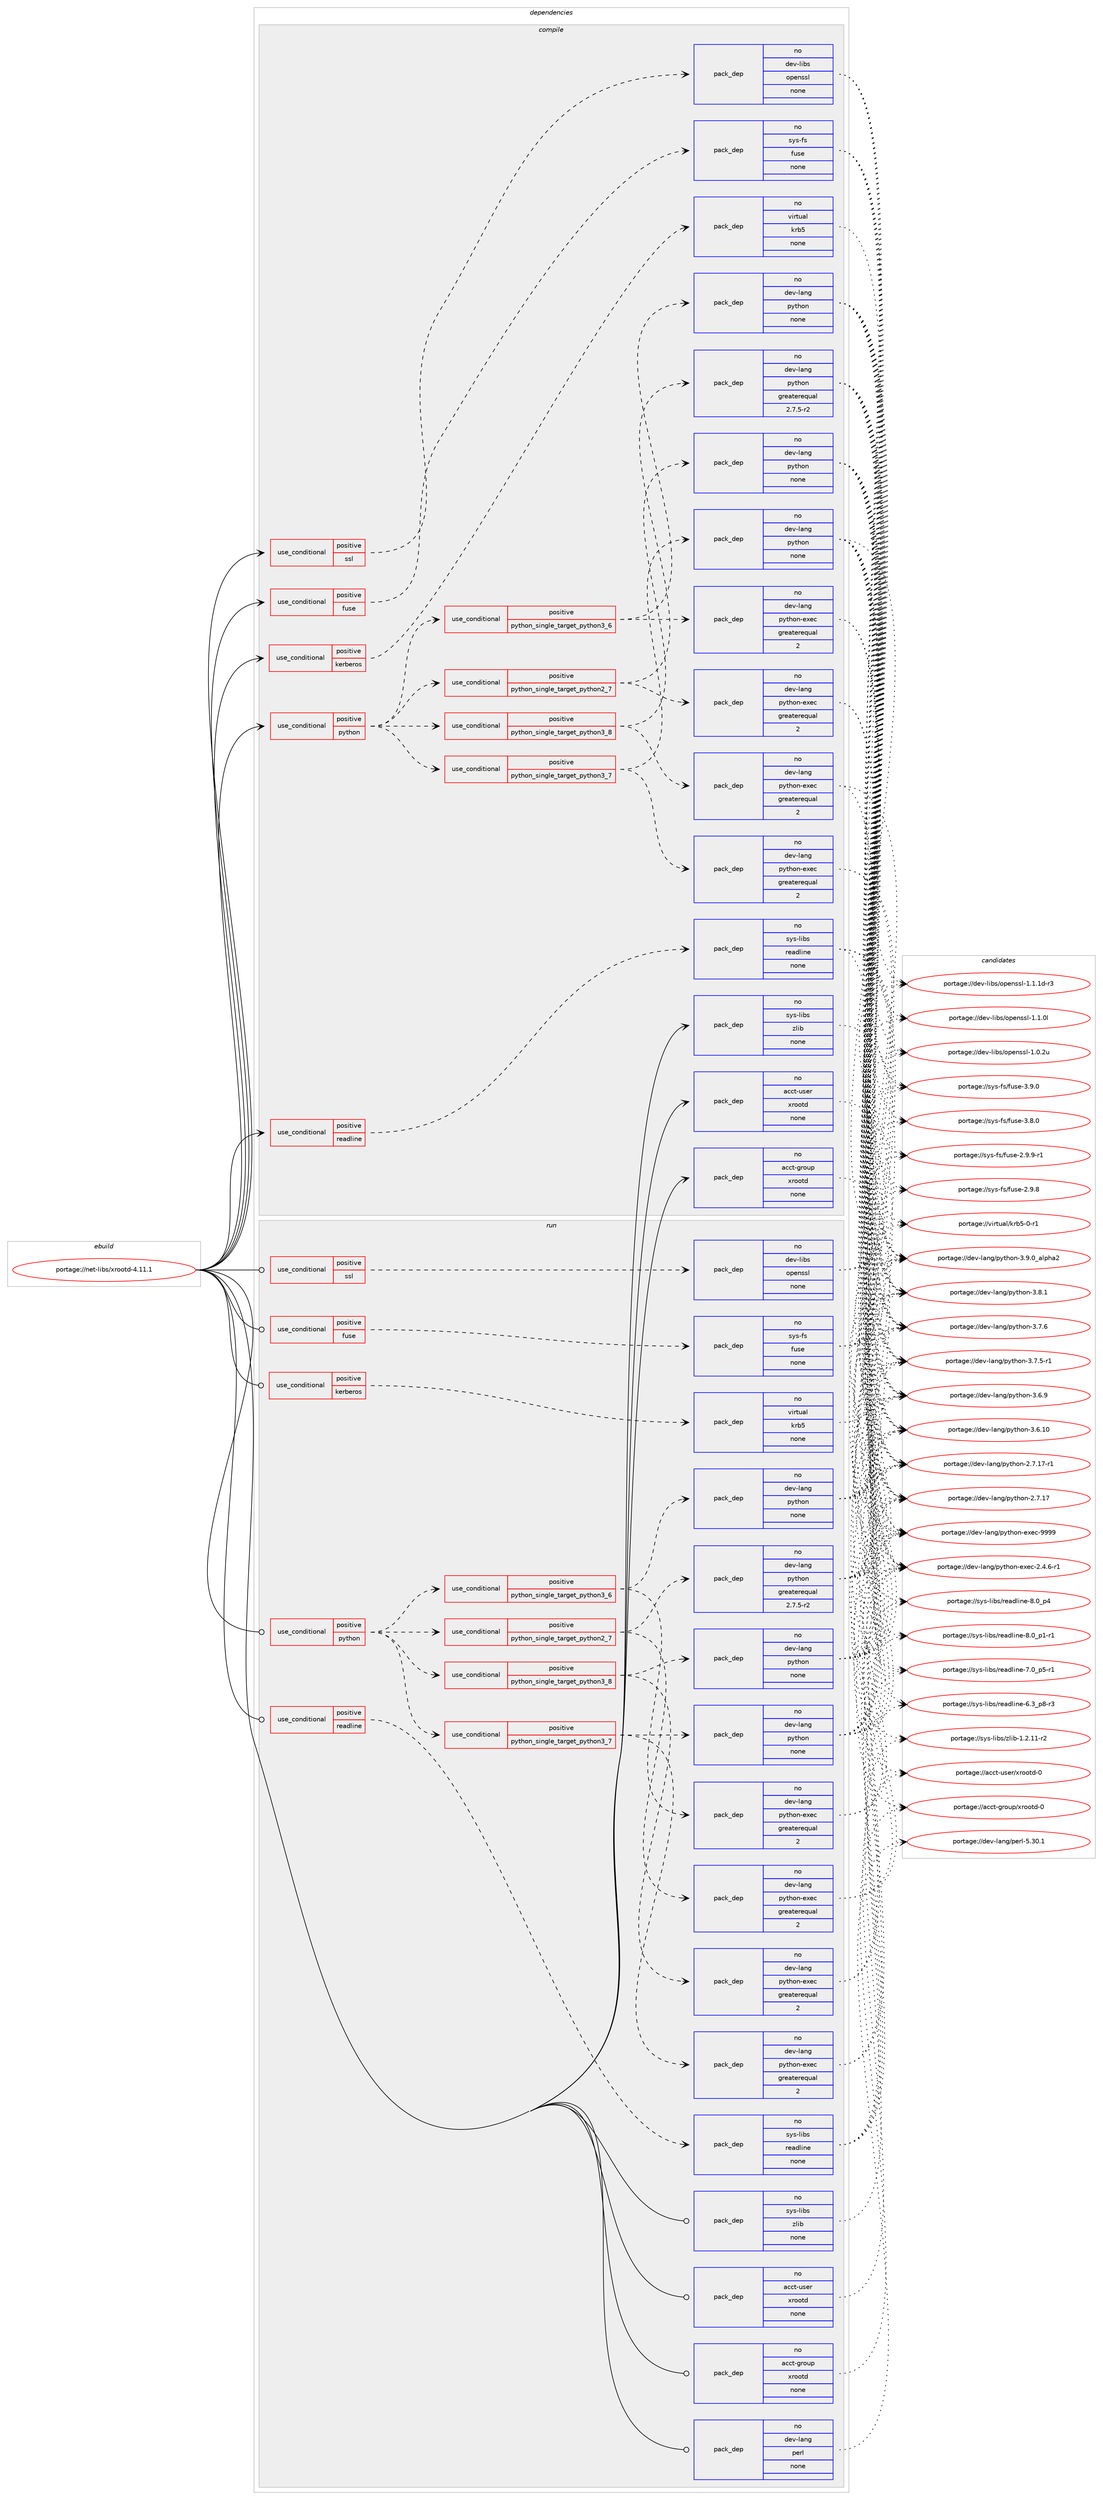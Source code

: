 digraph prolog {

# *************
# Graph options
# *************

newrank=true;
concentrate=true;
compound=true;
graph [rankdir=LR,fontname=Helvetica,fontsize=10,ranksep=1.5];#, ranksep=2.5, nodesep=0.2];
edge  [arrowhead=vee];
node  [fontname=Helvetica,fontsize=10];

# **********
# The ebuild
# **********

subgraph cluster_leftcol {
color=gray;
rank=same;
label=<<i>ebuild</i>>;
id [label="portage://net-libs/xrootd-4.11.1", color=red, width=4, href="../net-libs/xrootd-4.11.1.svg"];
}

# ****************
# The dependencies
# ****************

subgraph cluster_midcol {
color=gray;
label=<<i>dependencies</i>>;
subgraph cluster_compile {
fillcolor="#eeeeee";
style=filled;
label=<<i>compile</i>>;
subgraph cond27683 {
dependency130654 [label=<<TABLE BORDER="0" CELLBORDER="1" CELLSPACING="0" CELLPADDING="4"><TR><TD ROWSPAN="3" CELLPADDING="10">use_conditional</TD></TR><TR><TD>positive</TD></TR><TR><TD>fuse</TD></TR></TABLE>>, shape=none, color=red];
subgraph pack100782 {
dependency130655 [label=<<TABLE BORDER="0" CELLBORDER="1" CELLSPACING="0" CELLPADDING="4" WIDTH="220"><TR><TD ROWSPAN="6" CELLPADDING="30">pack_dep</TD></TR><TR><TD WIDTH="110">no</TD></TR><TR><TD>sys-fs</TD></TR><TR><TD>fuse</TD></TR><TR><TD>none</TD></TR><TR><TD></TD></TR></TABLE>>, shape=none, color=blue];
}
dependency130654:e -> dependency130655:w [weight=20,style="dashed",arrowhead="vee"];
}
id:e -> dependency130654:w [weight=20,style="solid",arrowhead="vee"];
subgraph cond27684 {
dependency130656 [label=<<TABLE BORDER="0" CELLBORDER="1" CELLSPACING="0" CELLPADDING="4"><TR><TD ROWSPAN="3" CELLPADDING="10">use_conditional</TD></TR><TR><TD>positive</TD></TR><TR><TD>kerberos</TD></TR></TABLE>>, shape=none, color=red];
subgraph pack100783 {
dependency130657 [label=<<TABLE BORDER="0" CELLBORDER="1" CELLSPACING="0" CELLPADDING="4" WIDTH="220"><TR><TD ROWSPAN="6" CELLPADDING="30">pack_dep</TD></TR><TR><TD WIDTH="110">no</TD></TR><TR><TD>virtual</TD></TR><TR><TD>krb5</TD></TR><TR><TD>none</TD></TR><TR><TD></TD></TR></TABLE>>, shape=none, color=blue];
}
dependency130656:e -> dependency130657:w [weight=20,style="dashed",arrowhead="vee"];
}
id:e -> dependency130656:w [weight=20,style="solid",arrowhead="vee"];
subgraph cond27685 {
dependency130658 [label=<<TABLE BORDER="0" CELLBORDER="1" CELLSPACING="0" CELLPADDING="4"><TR><TD ROWSPAN="3" CELLPADDING="10">use_conditional</TD></TR><TR><TD>positive</TD></TR><TR><TD>python</TD></TR></TABLE>>, shape=none, color=red];
subgraph cond27686 {
dependency130659 [label=<<TABLE BORDER="0" CELLBORDER="1" CELLSPACING="0" CELLPADDING="4"><TR><TD ROWSPAN="3" CELLPADDING="10">use_conditional</TD></TR><TR><TD>positive</TD></TR><TR><TD>python_single_target_python2_7</TD></TR></TABLE>>, shape=none, color=red];
subgraph pack100784 {
dependency130660 [label=<<TABLE BORDER="0" CELLBORDER="1" CELLSPACING="0" CELLPADDING="4" WIDTH="220"><TR><TD ROWSPAN="6" CELLPADDING="30">pack_dep</TD></TR><TR><TD WIDTH="110">no</TD></TR><TR><TD>dev-lang</TD></TR><TR><TD>python</TD></TR><TR><TD>greaterequal</TD></TR><TR><TD>2.7.5-r2</TD></TR></TABLE>>, shape=none, color=blue];
}
dependency130659:e -> dependency130660:w [weight=20,style="dashed",arrowhead="vee"];
subgraph pack100785 {
dependency130661 [label=<<TABLE BORDER="0" CELLBORDER="1" CELLSPACING="0" CELLPADDING="4" WIDTH="220"><TR><TD ROWSPAN="6" CELLPADDING="30">pack_dep</TD></TR><TR><TD WIDTH="110">no</TD></TR><TR><TD>dev-lang</TD></TR><TR><TD>python-exec</TD></TR><TR><TD>greaterequal</TD></TR><TR><TD>2</TD></TR></TABLE>>, shape=none, color=blue];
}
dependency130659:e -> dependency130661:w [weight=20,style="dashed",arrowhead="vee"];
}
dependency130658:e -> dependency130659:w [weight=20,style="dashed",arrowhead="vee"];
subgraph cond27687 {
dependency130662 [label=<<TABLE BORDER="0" CELLBORDER="1" CELLSPACING="0" CELLPADDING="4"><TR><TD ROWSPAN="3" CELLPADDING="10">use_conditional</TD></TR><TR><TD>positive</TD></TR><TR><TD>python_single_target_python3_6</TD></TR></TABLE>>, shape=none, color=red];
subgraph pack100786 {
dependency130663 [label=<<TABLE BORDER="0" CELLBORDER="1" CELLSPACING="0" CELLPADDING="4" WIDTH="220"><TR><TD ROWSPAN="6" CELLPADDING="30">pack_dep</TD></TR><TR><TD WIDTH="110">no</TD></TR><TR><TD>dev-lang</TD></TR><TR><TD>python</TD></TR><TR><TD>none</TD></TR><TR><TD></TD></TR></TABLE>>, shape=none, color=blue];
}
dependency130662:e -> dependency130663:w [weight=20,style="dashed",arrowhead="vee"];
subgraph pack100787 {
dependency130664 [label=<<TABLE BORDER="0" CELLBORDER="1" CELLSPACING="0" CELLPADDING="4" WIDTH="220"><TR><TD ROWSPAN="6" CELLPADDING="30">pack_dep</TD></TR><TR><TD WIDTH="110">no</TD></TR><TR><TD>dev-lang</TD></TR><TR><TD>python-exec</TD></TR><TR><TD>greaterequal</TD></TR><TR><TD>2</TD></TR></TABLE>>, shape=none, color=blue];
}
dependency130662:e -> dependency130664:w [weight=20,style="dashed",arrowhead="vee"];
}
dependency130658:e -> dependency130662:w [weight=20,style="dashed",arrowhead="vee"];
subgraph cond27688 {
dependency130665 [label=<<TABLE BORDER="0" CELLBORDER="1" CELLSPACING="0" CELLPADDING="4"><TR><TD ROWSPAN="3" CELLPADDING="10">use_conditional</TD></TR><TR><TD>positive</TD></TR><TR><TD>python_single_target_python3_7</TD></TR></TABLE>>, shape=none, color=red];
subgraph pack100788 {
dependency130666 [label=<<TABLE BORDER="0" CELLBORDER="1" CELLSPACING="0" CELLPADDING="4" WIDTH="220"><TR><TD ROWSPAN="6" CELLPADDING="30">pack_dep</TD></TR><TR><TD WIDTH="110">no</TD></TR><TR><TD>dev-lang</TD></TR><TR><TD>python</TD></TR><TR><TD>none</TD></TR><TR><TD></TD></TR></TABLE>>, shape=none, color=blue];
}
dependency130665:e -> dependency130666:w [weight=20,style="dashed",arrowhead="vee"];
subgraph pack100789 {
dependency130667 [label=<<TABLE BORDER="0" CELLBORDER="1" CELLSPACING="0" CELLPADDING="4" WIDTH="220"><TR><TD ROWSPAN="6" CELLPADDING="30">pack_dep</TD></TR><TR><TD WIDTH="110">no</TD></TR><TR><TD>dev-lang</TD></TR><TR><TD>python-exec</TD></TR><TR><TD>greaterequal</TD></TR><TR><TD>2</TD></TR></TABLE>>, shape=none, color=blue];
}
dependency130665:e -> dependency130667:w [weight=20,style="dashed",arrowhead="vee"];
}
dependency130658:e -> dependency130665:w [weight=20,style="dashed",arrowhead="vee"];
subgraph cond27689 {
dependency130668 [label=<<TABLE BORDER="0" CELLBORDER="1" CELLSPACING="0" CELLPADDING="4"><TR><TD ROWSPAN="3" CELLPADDING="10">use_conditional</TD></TR><TR><TD>positive</TD></TR><TR><TD>python_single_target_python3_8</TD></TR></TABLE>>, shape=none, color=red];
subgraph pack100790 {
dependency130669 [label=<<TABLE BORDER="0" CELLBORDER="1" CELLSPACING="0" CELLPADDING="4" WIDTH="220"><TR><TD ROWSPAN="6" CELLPADDING="30">pack_dep</TD></TR><TR><TD WIDTH="110">no</TD></TR><TR><TD>dev-lang</TD></TR><TR><TD>python</TD></TR><TR><TD>none</TD></TR><TR><TD></TD></TR></TABLE>>, shape=none, color=blue];
}
dependency130668:e -> dependency130669:w [weight=20,style="dashed",arrowhead="vee"];
subgraph pack100791 {
dependency130670 [label=<<TABLE BORDER="0" CELLBORDER="1" CELLSPACING="0" CELLPADDING="4" WIDTH="220"><TR><TD ROWSPAN="6" CELLPADDING="30">pack_dep</TD></TR><TR><TD WIDTH="110">no</TD></TR><TR><TD>dev-lang</TD></TR><TR><TD>python-exec</TD></TR><TR><TD>greaterequal</TD></TR><TR><TD>2</TD></TR></TABLE>>, shape=none, color=blue];
}
dependency130668:e -> dependency130670:w [weight=20,style="dashed",arrowhead="vee"];
}
dependency130658:e -> dependency130668:w [weight=20,style="dashed",arrowhead="vee"];
}
id:e -> dependency130658:w [weight=20,style="solid",arrowhead="vee"];
subgraph cond27690 {
dependency130671 [label=<<TABLE BORDER="0" CELLBORDER="1" CELLSPACING="0" CELLPADDING="4"><TR><TD ROWSPAN="3" CELLPADDING="10">use_conditional</TD></TR><TR><TD>positive</TD></TR><TR><TD>readline</TD></TR></TABLE>>, shape=none, color=red];
subgraph pack100792 {
dependency130672 [label=<<TABLE BORDER="0" CELLBORDER="1" CELLSPACING="0" CELLPADDING="4" WIDTH="220"><TR><TD ROWSPAN="6" CELLPADDING="30">pack_dep</TD></TR><TR><TD WIDTH="110">no</TD></TR><TR><TD>sys-libs</TD></TR><TR><TD>readline</TD></TR><TR><TD>none</TD></TR><TR><TD></TD></TR></TABLE>>, shape=none, color=blue];
}
dependency130671:e -> dependency130672:w [weight=20,style="dashed",arrowhead="vee"];
}
id:e -> dependency130671:w [weight=20,style="solid",arrowhead="vee"];
subgraph cond27691 {
dependency130673 [label=<<TABLE BORDER="0" CELLBORDER="1" CELLSPACING="0" CELLPADDING="4"><TR><TD ROWSPAN="3" CELLPADDING="10">use_conditional</TD></TR><TR><TD>positive</TD></TR><TR><TD>ssl</TD></TR></TABLE>>, shape=none, color=red];
subgraph pack100793 {
dependency130674 [label=<<TABLE BORDER="0" CELLBORDER="1" CELLSPACING="0" CELLPADDING="4" WIDTH="220"><TR><TD ROWSPAN="6" CELLPADDING="30">pack_dep</TD></TR><TR><TD WIDTH="110">no</TD></TR><TR><TD>dev-libs</TD></TR><TR><TD>openssl</TD></TR><TR><TD>none</TD></TR><TR><TD></TD></TR></TABLE>>, shape=none, color=blue];
}
dependency130673:e -> dependency130674:w [weight=20,style="dashed",arrowhead="vee"];
}
id:e -> dependency130673:w [weight=20,style="solid",arrowhead="vee"];
subgraph pack100794 {
dependency130675 [label=<<TABLE BORDER="0" CELLBORDER="1" CELLSPACING="0" CELLPADDING="4" WIDTH="220"><TR><TD ROWSPAN="6" CELLPADDING="30">pack_dep</TD></TR><TR><TD WIDTH="110">no</TD></TR><TR><TD>acct-group</TD></TR><TR><TD>xrootd</TD></TR><TR><TD>none</TD></TR><TR><TD></TD></TR></TABLE>>, shape=none, color=blue];
}
id:e -> dependency130675:w [weight=20,style="solid",arrowhead="vee"];
subgraph pack100795 {
dependency130676 [label=<<TABLE BORDER="0" CELLBORDER="1" CELLSPACING="0" CELLPADDING="4" WIDTH="220"><TR><TD ROWSPAN="6" CELLPADDING="30">pack_dep</TD></TR><TR><TD WIDTH="110">no</TD></TR><TR><TD>acct-user</TD></TR><TR><TD>xrootd</TD></TR><TR><TD>none</TD></TR><TR><TD></TD></TR></TABLE>>, shape=none, color=blue];
}
id:e -> dependency130676:w [weight=20,style="solid",arrowhead="vee"];
subgraph pack100796 {
dependency130677 [label=<<TABLE BORDER="0" CELLBORDER="1" CELLSPACING="0" CELLPADDING="4" WIDTH="220"><TR><TD ROWSPAN="6" CELLPADDING="30">pack_dep</TD></TR><TR><TD WIDTH="110">no</TD></TR><TR><TD>sys-libs</TD></TR><TR><TD>zlib</TD></TR><TR><TD>none</TD></TR><TR><TD></TD></TR></TABLE>>, shape=none, color=blue];
}
id:e -> dependency130677:w [weight=20,style="solid",arrowhead="vee"];
}
subgraph cluster_compileandrun {
fillcolor="#eeeeee";
style=filled;
label=<<i>compile and run</i>>;
}
subgraph cluster_run {
fillcolor="#eeeeee";
style=filled;
label=<<i>run</i>>;
subgraph cond27692 {
dependency130678 [label=<<TABLE BORDER="0" CELLBORDER="1" CELLSPACING="0" CELLPADDING="4"><TR><TD ROWSPAN="3" CELLPADDING="10">use_conditional</TD></TR><TR><TD>positive</TD></TR><TR><TD>fuse</TD></TR></TABLE>>, shape=none, color=red];
subgraph pack100797 {
dependency130679 [label=<<TABLE BORDER="0" CELLBORDER="1" CELLSPACING="0" CELLPADDING="4" WIDTH="220"><TR><TD ROWSPAN="6" CELLPADDING="30">pack_dep</TD></TR><TR><TD WIDTH="110">no</TD></TR><TR><TD>sys-fs</TD></TR><TR><TD>fuse</TD></TR><TR><TD>none</TD></TR><TR><TD></TD></TR></TABLE>>, shape=none, color=blue];
}
dependency130678:e -> dependency130679:w [weight=20,style="dashed",arrowhead="vee"];
}
id:e -> dependency130678:w [weight=20,style="solid",arrowhead="odot"];
subgraph cond27693 {
dependency130680 [label=<<TABLE BORDER="0" CELLBORDER="1" CELLSPACING="0" CELLPADDING="4"><TR><TD ROWSPAN="3" CELLPADDING="10">use_conditional</TD></TR><TR><TD>positive</TD></TR><TR><TD>kerberos</TD></TR></TABLE>>, shape=none, color=red];
subgraph pack100798 {
dependency130681 [label=<<TABLE BORDER="0" CELLBORDER="1" CELLSPACING="0" CELLPADDING="4" WIDTH="220"><TR><TD ROWSPAN="6" CELLPADDING="30">pack_dep</TD></TR><TR><TD WIDTH="110">no</TD></TR><TR><TD>virtual</TD></TR><TR><TD>krb5</TD></TR><TR><TD>none</TD></TR><TR><TD></TD></TR></TABLE>>, shape=none, color=blue];
}
dependency130680:e -> dependency130681:w [weight=20,style="dashed",arrowhead="vee"];
}
id:e -> dependency130680:w [weight=20,style="solid",arrowhead="odot"];
subgraph cond27694 {
dependency130682 [label=<<TABLE BORDER="0" CELLBORDER="1" CELLSPACING="0" CELLPADDING="4"><TR><TD ROWSPAN="3" CELLPADDING="10">use_conditional</TD></TR><TR><TD>positive</TD></TR><TR><TD>python</TD></TR></TABLE>>, shape=none, color=red];
subgraph cond27695 {
dependency130683 [label=<<TABLE BORDER="0" CELLBORDER="1" CELLSPACING="0" CELLPADDING="4"><TR><TD ROWSPAN="3" CELLPADDING="10">use_conditional</TD></TR><TR><TD>positive</TD></TR><TR><TD>python_single_target_python2_7</TD></TR></TABLE>>, shape=none, color=red];
subgraph pack100799 {
dependency130684 [label=<<TABLE BORDER="0" CELLBORDER="1" CELLSPACING="0" CELLPADDING="4" WIDTH="220"><TR><TD ROWSPAN="6" CELLPADDING="30">pack_dep</TD></TR><TR><TD WIDTH="110">no</TD></TR><TR><TD>dev-lang</TD></TR><TR><TD>python</TD></TR><TR><TD>greaterequal</TD></TR><TR><TD>2.7.5-r2</TD></TR></TABLE>>, shape=none, color=blue];
}
dependency130683:e -> dependency130684:w [weight=20,style="dashed",arrowhead="vee"];
subgraph pack100800 {
dependency130685 [label=<<TABLE BORDER="0" CELLBORDER="1" CELLSPACING="0" CELLPADDING="4" WIDTH="220"><TR><TD ROWSPAN="6" CELLPADDING="30">pack_dep</TD></TR><TR><TD WIDTH="110">no</TD></TR><TR><TD>dev-lang</TD></TR><TR><TD>python-exec</TD></TR><TR><TD>greaterequal</TD></TR><TR><TD>2</TD></TR></TABLE>>, shape=none, color=blue];
}
dependency130683:e -> dependency130685:w [weight=20,style="dashed",arrowhead="vee"];
}
dependency130682:e -> dependency130683:w [weight=20,style="dashed",arrowhead="vee"];
subgraph cond27696 {
dependency130686 [label=<<TABLE BORDER="0" CELLBORDER="1" CELLSPACING="0" CELLPADDING="4"><TR><TD ROWSPAN="3" CELLPADDING="10">use_conditional</TD></TR><TR><TD>positive</TD></TR><TR><TD>python_single_target_python3_6</TD></TR></TABLE>>, shape=none, color=red];
subgraph pack100801 {
dependency130687 [label=<<TABLE BORDER="0" CELLBORDER="1" CELLSPACING="0" CELLPADDING="4" WIDTH="220"><TR><TD ROWSPAN="6" CELLPADDING="30">pack_dep</TD></TR><TR><TD WIDTH="110">no</TD></TR><TR><TD>dev-lang</TD></TR><TR><TD>python</TD></TR><TR><TD>none</TD></TR><TR><TD></TD></TR></TABLE>>, shape=none, color=blue];
}
dependency130686:e -> dependency130687:w [weight=20,style="dashed",arrowhead="vee"];
subgraph pack100802 {
dependency130688 [label=<<TABLE BORDER="0" CELLBORDER="1" CELLSPACING="0" CELLPADDING="4" WIDTH="220"><TR><TD ROWSPAN="6" CELLPADDING="30">pack_dep</TD></TR><TR><TD WIDTH="110">no</TD></TR><TR><TD>dev-lang</TD></TR><TR><TD>python-exec</TD></TR><TR><TD>greaterequal</TD></TR><TR><TD>2</TD></TR></TABLE>>, shape=none, color=blue];
}
dependency130686:e -> dependency130688:w [weight=20,style="dashed",arrowhead="vee"];
}
dependency130682:e -> dependency130686:w [weight=20,style="dashed",arrowhead="vee"];
subgraph cond27697 {
dependency130689 [label=<<TABLE BORDER="0" CELLBORDER="1" CELLSPACING="0" CELLPADDING="4"><TR><TD ROWSPAN="3" CELLPADDING="10">use_conditional</TD></TR><TR><TD>positive</TD></TR><TR><TD>python_single_target_python3_7</TD></TR></TABLE>>, shape=none, color=red];
subgraph pack100803 {
dependency130690 [label=<<TABLE BORDER="0" CELLBORDER="1" CELLSPACING="0" CELLPADDING="4" WIDTH="220"><TR><TD ROWSPAN="6" CELLPADDING="30">pack_dep</TD></TR><TR><TD WIDTH="110">no</TD></TR><TR><TD>dev-lang</TD></TR><TR><TD>python</TD></TR><TR><TD>none</TD></TR><TR><TD></TD></TR></TABLE>>, shape=none, color=blue];
}
dependency130689:e -> dependency130690:w [weight=20,style="dashed",arrowhead="vee"];
subgraph pack100804 {
dependency130691 [label=<<TABLE BORDER="0" CELLBORDER="1" CELLSPACING="0" CELLPADDING="4" WIDTH="220"><TR><TD ROWSPAN="6" CELLPADDING="30">pack_dep</TD></TR><TR><TD WIDTH="110">no</TD></TR><TR><TD>dev-lang</TD></TR><TR><TD>python-exec</TD></TR><TR><TD>greaterequal</TD></TR><TR><TD>2</TD></TR></TABLE>>, shape=none, color=blue];
}
dependency130689:e -> dependency130691:w [weight=20,style="dashed",arrowhead="vee"];
}
dependency130682:e -> dependency130689:w [weight=20,style="dashed",arrowhead="vee"];
subgraph cond27698 {
dependency130692 [label=<<TABLE BORDER="0" CELLBORDER="1" CELLSPACING="0" CELLPADDING="4"><TR><TD ROWSPAN="3" CELLPADDING="10">use_conditional</TD></TR><TR><TD>positive</TD></TR><TR><TD>python_single_target_python3_8</TD></TR></TABLE>>, shape=none, color=red];
subgraph pack100805 {
dependency130693 [label=<<TABLE BORDER="0" CELLBORDER="1" CELLSPACING="0" CELLPADDING="4" WIDTH="220"><TR><TD ROWSPAN="6" CELLPADDING="30">pack_dep</TD></TR><TR><TD WIDTH="110">no</TD></TR><TR><TD>dev-lang</TD></TR><TR><TD>python</TD></TR><TR><TD>none</TD></TR><TR><TD></TD></TR></TABLE>>, shape=none, color=blue];
}
dependency130692:e -> dependency130693:w [weight=20,style="dashed",arrowhead="vee"];
subgraph pack100806 {
dependency130694 [label=<<TABLE BORDER="0" CELLBORDER="1" CELLSPACING="0" CELLPADDING="4" WIDTH="220"><TR><TD ROWSPAN="6" CELLPADDING="30">pack_dep</TD></TR><TR><TD WIDTH="110">no</TD></TR><TR><TD>dev-lang</TD></TR><TR><TD>python-exec</TD></TR><TR><TD>greaterequal</TD></TR><TR><TD>2</TD></TR></TABLE>>, shape=none, color=blue];
}
dependency130692:e -> dependency130694:w [weight=20,style="dashed",arrowhead="vee"];
}
dependency130682:e -> dependency130692:w [weight=20,style="dashed",arrowhead="vee"];
}
id:e -> dependency130682:w [weight=20,style="solid",arrowhead="odot"];
subgraph cond27699 {
dependency130695 [label=<<TABLE BORDER="0" CELLBORDER="1" CELLSPACING="0" CELLPADDING="4"><TR><TD ROWSPAN="3" CELLPADDING="10">use_conditional</TD></TR><TR><TD>positive</TD></TR><TR><TD>readline</TD></TR></TABLE>>, shape=none, color=red];
subgraph pack100807 {
dependency130696 [label=<<TABLE BORDER="0" CELLBORDER="1" CELLSPACING="0" CELLPADDING="4" WIDTH="220"><TR><TD ROWSPAN="6" CELLPADDING="30">pack_dep</TD></TR><TR><TD WIDTH="110">no</TD></TR><TR><TD>sys-libs</TD></TR><TR><TD>readline</TD></TR><TR><TD>none</TD></TR><TR><TD></TD></TR></TABLE>>, shape=none, color=blue];
}
dependency130695:e -> dependency130696:w [weight=20,style="dashed",arrowhead="vee"];
}
id:e -> dependency130695:w [weight=20,style="solid",arrowhead="odot"];
subgraph cond27700 {
dependency130697 [label=<<TABLE BORDER="0" CELLBORDER="1" CELLSPACING="0" CELLPADDING="4"><TR><TD ROWSPAN="3" CELLPADDING="10">use_conditional</TD></TR><TR><TD>positive</TD></TR><TR><TD>ssl</TD></TR></TABLE>>, shape=none, color=red];
subgraph pack100808 {
dependency130698 [label=<<TABLE BORDER="0" CELLBORDER="1" CELLSPACING="0" CELLPADDING="4" WIDTH="220"><TR><TD ROWSPAN="6" CELLPADDING="30">pack_dep</TD></TR><TR><TD WIDTH="110">no</TD></TR><TR><TD>dev-libs</TD></TR><TR><TD>openssl</TD></TR><TR><TD>none</TD></TR><TR><TD></TD></TR></TABLE>>, shape=none, color=blue];
}
dependency130697:e -> dependency130698:w [weight=20,style="dashed",arrowhead="vee"];
}
id:e -> dependency130697:w [weight=20,style="solid",arrowhead="odot"];
subgraph pack100809 {
dependency130699 [label=<<TABLE BORDER="0" CELLBORDER="1" CELLSPACING="0" CELLPADDING="4" WIDTH="220"><TR><TD ROWSPAN="6" CELLPADDING="30">pack_dep</TD></TR><TR><TD WIDTH="110">no</TD></TR><TR><TD>acct-group</TD></TR><TR><TD>xrootd</TD></TR><TR><TD>none</TD></TR><TR><TD></TD></TR></TABLE>>, shape=none, color=blue];
}
id:e -> dependency130699:w [weight=20,style="solid",arrowhead="odot"];
subgraph pack100810 {
dependency130700 [label=<<TABLE BORDER="0" CELLBORDER="1" CELLSPACING="0" CELLPADDING="4" WIDTH="220"><TR><TD ROWSPAN="6" CELLPADDING="30">pack_dep</TD></TR><TR><TD WIDTH="110">no</TD></TR><TR><TD>acct-user</TD></TR><TR><TD>xrootd</TD></TR><TR><TD>none</TD></TR><TR><TD></TD></TR></TABLE>>, shape=none, color=blue];
}
id:e -> dependency130700:w [weight=20,style="solid",arrowhead="odot"];
subgraph pack100811 {
dependency130701 [label=<<TABLE BORDER="0" CELLBORDER="1" CELLSPACING="0" CELLPADDING="4" WIDTH="220"><TR><TD ROWSPAN="6" CELLPADDING="30">pack_dep</TD></TR><TR><TD WIDTH="110">no</TD></TR><TR><TD>dev-lang</TD></TR><TR><TD>perl</TD></TR><TR><TD>none</TD></TR><TR><TD></TD></TR></TABLE>>, shape=none, color=blue];
}
id:e -> dependency130701:w [weight=20,style="solid",arrowhead="odot"];
subgraph pack100812 {
dependency130702 [label=<<TABLE BORDER="0" CELLBORDER="1" CELLSPACING="0" CELLPADDING="4" WIDTH="220"><TR><TD ROWSPAN="6" CELLPADDING="30">pack_dep</TD></TR><TR><TD WIDTH="110">no</TD></TR><TR><TD>sys-libs</TD></TR><TR><TD>zlib</TD></TR><TR><TD>none</TD></TR><TR><TD></TD></TR></TABLE>>, shape=none, color=blue];
}
id:e -> dependency130702:w [weight=20,style="solid",arrowhead="odot"];
}
}

# **************
# The candidates
# **************

subgraph cluster_choices {
rank=same;
color=gray;
label=<<i>candidates</i>>;

subgraph choice100782 {
color=black;
nodesep=1;
choice1151211154510211547102117115101455146574648 [label="portage://sys-fs/fuse-3.9.0", color=red, width=4,href="../sys-fs/fuse-3.9.0.svg"];
choice1151211154510211547102117115101455146564648 [label="portage://sys-fs/fuse-3.8.0", color=red, width=4,href="../sys-fs/fuse-3.8.0.svg"];
choice11512111545102115471021171151014550465746574511449 [label="portage://sys-fs/fuse-2.9.9-r1", color=red, width=4,href="../sys-fs/fuse-2.9.9-r1.svg"];
choice1151211154510211547102117115101455046574656 [label="portage://sys-fs/fuse-2.9.8", color=red, width=4,href="../sys-fs/fuse-2.9.8.svg"];
dependency130655:e -> choice1151211154510211547102117115101455146574648:w [style=dotted,weight="100"];
dependency130655:e -> choice1151211154510211547102117115101455146564648:w [style=dotted,weight="100"];
dependency130655:e -> choice11512111545102115471021171151014550465746574511449:w [style=dotted,weight="100"];
dependency130655:e -> choice1151211154510211547102117115101455046574656:w [style=dotted,weight="100"];
}
subgraph choice100783 {
color=black;
nodesep=1;
choice1181051141161179710847107114985345484511449 [label="portage://virtual/krb5-0-r1", color=red, width=4,href="../virtual/krb5-0-r1.svg"];
dependency130657:e -> choice1181051141161179710847107114985345484511449:w [style=dotted,weight="100"];
}
subgraph choice100784 {
color=black;
nodesep=1;
choice10010111845108971101034711212111610411111045514657464895971081121049750 [label="portage://dev-lang/python-3.9.0_alpha2", color=red, width=4,href="../dev-lang/python-3.9.0_alpha2.svg"];
choice100101118451089711010347112121116104111110455146564649 [label="portage://dev-lang/python-3.8.1", color=red, width=4,href="../dev-lang/python-3.8.1.svg"];
choice100101118451089711010347112121116104111110455146554654 [label="portage://dev-lang/python-3.7.6", color=red, width=4,href="../dev-lang/python-3.7.6.svg"];
choice1001011184510897110103471121211161041111104551465546534511449 [label="portage://dev-lang/python-3.7.5-r1", color=red, width=4,href="../dev-lang/python-3.7.5-r1.svg"];
choice100101118451089711010347112121116104111110455146544657 [label="portage://dev-lang/python-3.6.9", color=red, width=4,href="../dev-lang/python-3.6.9.svg"];
choice10010111845108971101034711212111610411111045514654464948 [label="portage://dev-lang/python-3.6.10", color=red, width=4,href="../dev-lang/python-3.6.10.svg"];
choice100101118451089711010347112121116104111110455046554649554511449 [label="portage://dev-lang/python-2.7.17-r1", color=red, width=4,href="../dev-lang/python-2.7.17-r1.svg"];
choice10010111845108971101034711212111610411111045504655464955 [label="portage://dev-lang/python-2.7.17", color=red, width=4,href="../dev-lang/python-2.7.17.svg"];
dependency130660:e -> choice10010111845108971101034711212111610411111045514657464895971081121049750:w [style=dotted,weight="100"];
dependency130660:e -> choice100101118451089711010347112121116104111110455146564649:w [style=dotted,weight="100"];
dependency130660:e -> choice100101118451089711010347112121116104111110455146554654:w [style=dotted,weight="100"];
dependency130660:e -> choice1001011184510897110103471121211161041111104551465546534511449:w [style=dotted,weight="100"];
dependency130660:e -> choice100101118451089711010347112121116104111110455146544657:w [style=dotted,weight="100"];
dependency130660:e -> choice10010111845108971101034711212111610411111045514654464948:w [style=dotted,weight="100"];
dependency130660:e -> choice100101118451089711010347112121116104111110455046554649554511449:w [style=dotted,weight="100"];
dependency130660:e -> choice10010111845108971101034711212111610411111045504655464955:w [style=dotted,weight="100"];
}
subgraph choice100785 {
color=black;
nodesep=1;
choice10010111845108971101034711212111610411111045101120101994557575757 [label="portage://dev-lang/python-exec-9999", color=red, width=4,href="../dev-lang/python-exec-9999.svg"];
choice10010111845108971101034711212111610411111045101120101994550465246544511449 [label="portage://dev-lang/python-exec-2.4.6-r1", color=red, width=4,href="../dev-lang/python-exec-2.4.6-r1.svg"];
dependency130661:e -> choice10010111845108971101034711212111610411111045101120101994557575757:w [style=dotted,weight="100"];
dependency130661:e -> choice10010111845108971101034711212111610411111045101120101994550465246544511449:w [style=dotted,weight="100"];
}
subgraph choice100786 {
color=black;
nodesep=1;
choice10010111845108971101034711212111610411111045514657464895971081121049750 [label="portage://dev-lang/python-3.9.0_alpha2", color=red, width=4,href="../dev-lang/python-3.9.0_alpha2.svg"];
choice100101118451089711010347112121116104111110455146564649 [label="portage://dev-lang/python-3.8.1", color=red, width=4,href="../dev-lang/python-3.8.1.svg"];
choice100101118451089711010347112121116104111110455146554654 [label="portage://dev-lang/python-3.7.6", color=red, width=4,href="../dev-lang/python-3.7.6.svg"];
choice1001011184510897110103471121211161041111104551465546534511449 [label="portage://dev-lang/python-3.7.5-r1", color=red, width=4,href="../dev-lang/python-3.7.5-r1.svg"];
choice100101118451089711010347112121116104111110455146544657 [label="portage://dev-lang/python-3.6.9", color=red, width=4,href="../dev-lang/python-3.6.9.svg"];
choice10010111845108971101034711212111610411111045514654464948 [label="portage://dev-lang/python-3.6.10", color=red, width=4,href="../dev-lang/python-3.6.10.svg"];
choice100101118451089711010347112121116104111110455046554649554511449 [label="portage://dev-lang/python-2.7.17-r1", color=red, width=4,href="../dev-lang/python-2.7.17-r1.svg"];
choice10010111845108971101034711212111610411111045504655464955 [label="portage://dev-lang/python-2.7.17", color=red, width=4,href="../dev-lang/python-2.7.17.svg"];
dependency130663:e -> choice10010111845108971101034711212111610411111045514657464895971081121049750:w [style=dotted,weight="100"];
dependency130663:e -> choice100101118451089711010347112121116104111110455146564649:w [style=dotted,weight="100"];
dependency130663:e -> choice100101118451089711010347112121116104111110455146554654:w [style=dotted,weight="100"];
dependency130663:e -> choice1001011184510897110103471121211161041111104551465546534511449:w [style=dotted,weight="100"];
dependency130663:e -> choice100101118451089711010347112121116104111110455146544657:w [style=dotted,weight="100"];
dependency130663:e -> choice10010111845108971101034711212111610411111045514654464948:w [style=dotted,weight="100"];
dependency130663:e -> choice100101118451089711010347112121116104111110455046554649554511449:w [style=dotted,weight="100"];
dependency130663:e -> choice10010111845108971101034711212111610411111045504655464955:w [style=dotted,weight="100"];
}
subgraph choice100787 {
color=black;
nodesep=1;
choice10010111845108971101034711212111610411111045101120101994557575757 [label="portage://dev-lang/python-exec-9999", color=red, width=4,href="../dev-lang/python-exec-9999.svg"];
choice10010111845108971101034711212111610411111045101120101994550465246544511449 [label="portage://dev-lang/python-exec-2.4.6-r1", color=red, width=4,href="../dev-lang/python-exec-2.4.6-r1.svg"];
dependency130664:e -> choice10010111845108971101034711212111610411111045101120101994557575757:w [style=dotted,weight="100"];
dependency130664:e -> choice10010111845108971101034711212111610411111045101120101994550465246544511449:w [style=dotted,weight="100"];
}
subgraph choice100788 {
color=black;
nodesep=1;
choice10010111845108971101034711212111610411111045514657464895971081121049750 [label="portage://dev-lang/python-3.9.0_alpha2", color=red, width=4,href="../dev-lang/python-3.9.0_alpha2.svg"];
choice100101118451089711010347112121116104111110455146564649 [label="portage://dev-lang/python-3.8.1", color=red, width=4,href="../dev-lang/python-3.8.1.svg"];
choice100101118451089711010347112121116104111110455146554654 [label="portage://dev-lang/python-3.7.6", color=red, width=4,href="../dev-lang/python-3.7.6.svg"];
choice1001011184510897110103471121211161041111104551465546534511449 [label="portage://dev-lang/python-3.7.5-r1", color=red, width=4,href="../dev-lang/python-3.7.5-r1.svg"];
choice100101118451089711010347112121116104111110455146544657 [label="portage://dev-lang/python-3.6.9", color=red, width=4,href="../dev-lang/python-3.6.9.svg"];
choice10010111845108971101034711212111610411111045514654464948 [label="portage://dev-lang/python-3.6.10", color=red, width=4,href="../dev-lang/python-3.6.10.svg"];
choice100101118451089711010347112121116104111110455046554649554511449 [label="portage://dev-lang/python-2.7.17-r1", color=red, width=4,href="../dev-lang/python-2.7.17-r1.svg"];
choice10010111845108971101034711212111610411111045504655464955 [label="portage://dev-lang/python-2.7.17", color=red, width=4,href="../dev-lang/python-2.7.17.svg"];
dependency130666:e -> choice10010111845108971101034711212111610411111045514657464895971081121049750:w [style=dotted,weight="100"];
dependency130666:e -> choice100101118451089711010347112121116104111110455146564649:w [style=dotted,weight="100"];
dependency130666:e -> choice100101118451089711010347112121116104111110455146554654:w [style=dotted,weight="100"];
dependency130666:e -> choice1001011184510897110103471121211161041111104551465546534511449:w [style=dotted,weight="100"];
dependency130666:e -> choice100101118451089711010347112121116104111110455146544657:w [style=dotted,weight="100"];
dependency130666:e -> choice10010111845108971101034711212111610411111045514654464948:w [style=dotted,weight="100"];
dependency130666:e -> choice100101118451089711010347112121116104111110455046554649554511449:w [style=dotted,weight="100"];
dependency130666:e -> choice10010111845108971101034711212111610411111045504655464955:w [style=dotted,weight="100"];
}
subgraph choice100789 {
color=black;
nodesep=1;
choice10010111845108971101034711212111610411111045101120101994557575757 [label="portage://dev-lang/python-exec-9999", color=red, width=4,href="../dev-lang/python-exec-9999.svg"];
choice10010111845108971101034711212111610411111045101120101994550465246544511449 [label="portage://dev-lang/python-exec-2.4.6-r1", color=red, width=4,href="../dev-lang/python-exec-2.4.6-r1.svg"];
dependency130667:e -> choice10010111845108971101034711212111610411111045101120101994557575757:w [style=dotted,weight="100"];
dependency130667:e -> choice10010111845108971101034711212111610411111045101120101994550465246544511449:w [style=dotted,weight="100"];
}
subgraph choice100790 {
color=black;
nodesep=1;
choice10010111845108971101034711212111610411111045514657464895971081121049750 [label="portage://dev-lang/python-3.9.0_alpha2", color=red, width=4,href="../dev-lang/python-3.9.0_alpha2.svg"];
choice100101118451089711010347112121116104111110455146564649 [label="portage://dev-lang/python-3.8.1", color=red, width=4,href="../dev-lang/python-3.8.1.svg"];
choice100101118451089711010347112121116104111110455146554654 [label="portage://dev-lang/python-3.7.6", color=red, width=4,href="../dev-lang/python-3.7.6.svg"];
choice1001011184510897110103471121211161041111104551465546534511449 [label="portage://dev-lang/python-3.7.5-r1", color=red, width=4,href="../dev-lang/python-3.7.5-r1.svg"];
choice100101118451089711010347112121116104111110455146544657 [label="portage://dev-lang/python-3.6.9", color=red, width=4,href="../dev-lang/python-3.6.9.svg"];
choice10010111845108971101034711212111610411111045514654464948 [label="portage://dev-lang/python-3.6.10", color=red, width=4,href="../dev-lang/python-3.6.10.svg"];
choice100101118451089711010347112121116104111110455046554649554511449 [label="portage://dev-lang/python-2.7.17-r1", color=red, width=4,href="../dev-lang/python-2.7.17-r1.svg"];
choice10010111845108971101034711212111610411111045504655464955 [label="portage://dev-lang/python-2.7.17", color=red, width=4,href="../dev-lang/python-2.7.17.svg"];
dependency130669:e -> choice10010111845108971101034711212111610411111045514657464895971081121049750:w [style=dotted,weight="100"];
dependency130669:e -> choice100101118451089711010347112121116104111110455146564649:w [style=dotted,weight="100"];
dependency130669:e -> choice100101118451089711010347112121116104111110455146554654:w [style=dotted,weight="100"];
dependency130669:e -> choice1001011184510897110103471121211161041111104551465546534511449:w [style=dotted,weight="100"];
dependency130669:e -> choice100101118451089711010347112121116104111110455146544657:w [style=dotted,weight="100"];
dependency130669:e -> choice10010111845108971101034711212111610411111045514654464948:w [style=dotted,weight="100"];
dependency130669:e -> choice100101118451089711010347112121116104111110455046554649554511449:w [style=dotted,weight="100"];
dependency130669:e -> choice10010111845108971101034711212111610411111045504655464955:w [style=dotted,weight="100"];
}
subgraph choice100791 {
color=black;
nodesep=1;
choice10010111845108971101034711212111610411111045101120101994557575757 [label="portage://dev-lang/python-exec-9999", color=red, width=4,href="../dev-lang/python-exec-9999.svg"];
choice10010111845108971101034711212111610411111045101120101994550465246544511449 [label="portage://dev-lang/python-exec-2.4.6-r1", color=red, width=4,href="../dev-lang/python-exec-2.4.6-r1.svg"];
dependency130670:e -> choice10010111845108971101034711212111610411111045101120101994557575757:w [style=dotted,weight="100"];
dependency130670:e -> choice10010111845108971101034711212111610411111045101120101994550465246544511449:w [style=dotted,weight="100"];
}
subgraph choice100792 {
color=black;
nodesep=1;
choice11512111545108105981154711410197100108105110101455646489511252 [label="portage://sys-libs/readline-8.0_p4", color=red, width=4,href="../sys-libs/readline-8.0_p4.svg"];
choice115121115451081059811547114101971001081051101014556464895112494511449 [label="portage://sys-libs/readline-8.0_p1-r1", color=red, width=4,href="../sys-libs/readline-8.0_p1-r1.svg"];
choice115121115451081059811547114101971001081051101014555464895112534511449 [label="portage://sys-libs/readline-7.0_p5-r1", color=red, width=4,href="../sys-libs/readline-7.0_p5-r1.svg"];
choice115121115451081059811547114101971001081051101014554465195112564511451 [label="portage://sys-libs/readline-6.3_p8-r3", color=red, width=4,href="../sys-libs/readline-6.3_p8-r3.svg"];
dependency130672:e -> choice11512111545108105981154711410197100108105110101455646489511252:w [style=dotted,weight="100"];
dependency130672:e -> choice115121115451081059811547114101971001081051101014556464895112494511449:w [style=dotted,weight="100"];
dependency130672:e -> choice115121115451081059811547114101971001081051101014555464895112534511449:w [style=dotted,weight="100"];
dependency130672:e -> choice115121115451081059811547114101971001081051101014554465195112564511451:w [style=dotted,weight="100"];
}
subgraph choice100793 {
color=black;
nodesep=1;
choice1001011184510810598115471111121011101151151084549464946491004511451 [label="portage://dev-libs/openssl-1.1.1d-r3", color=red, width=4,href="../dev-libs/openssl-1.1.1d-r3.svg"];
choice100101118451081059811547111112101110115115108454946494648108 [label="portage://dev-libs/openssl-1.1.0l", color=red, width=4,href="../dev-libs/openssl-1.1.0l.svg"];
choice100101118451081059811547111112101110115115108454946484650117 [label="portage://dev-libs/openssl-1.0.2u", color=red, width=4,href="../dev-libs/openssl-1.0.2u.svg"];
dependency130674:e -> choice1001011184510810598115471111121011101151151084549464946491004511451:w [style=dotted,weight="100"];
dependency130674:e -> choice100101118451081059811547111112101110115115108454946494648108:w [style=dotted,weight="100"];
dependency130674:e -> choice100101118451081059811547111112101110115115108454946484650117:w [style=dotted,weight="100"];
}
subgraph choice100794 {
color=black;
nodesep=1;
choice97999911645103114111117112471201141111111161004548 [label="portage://acct-group/xrootd-0", color=red, width=4,href="../acct-group/xrootd-0.svg"];
dependency130675:e -> choice97999911645103114111117112471201141111111161004548:w [style=dotted,weight="100"];
}
subgraph choice100795 {
color=black;
nodesep=1;
choice97999911645117115101114471201141111111161004548 [label="portage://acct-user/xrootd-0", color=red, width=4,href="../acct-user/xrootd-0.svg"];
dependency130676:e -> choice97999911645117115101114471201141111111161004548:w [style=dotted,weight="100"];
}
subgraph choice100796 {
color=black;
nodesep=1;
choice11512111545108105981154712210810598454946504649494511450 [label="portage://sys-libs/zlib-1.2.11-r2", color=red, width=4,href="../sys-libs/zlib-1.2.11-r2.svg"];
dependency130677:e -> choice11512111545108105981154712210810598454946504649494511450:w [style=dotted,weight="100"];
}
subgraph choice100797 {
color=black;
nodesep=1;
choice1151211154510211547102117115101455146574648 [label="portage://sys-fs/fuse-3.9.0", color=red, width=4,href="../sys-fs/fuse-3.9.0.svg"];
choice1151211154510211547102117115101455146564648 [label="portage://sys-fs/fuse-3.8.0", color=red, width=4,href="../sys-fs/fuse-3.8.0.svg"];
choice11512111545102115471021171151014550465746574511449 [label="portage://sys-fs/fuse-2.9.9-r1", color=red, width=4,href="../sys-fs/fuse-2.9.9-r1.svg"];
choice1151211154510211547102117115101455046574656 [label="portage://sys-fs/fuse-2.9.8", color=red, width=4,href="../sys-fs/fuse-2.9.8.svg"];
dependency130679:e -> choice1151211154510211547102117115101455146574648:w [style=dotted,weight="100"];
dependency130679:e -> choice1151211154510211547102117115101455146564648:w [style=dotted,weight="100"];
dependency130679:e -> choice11512111545102115471021171151014550465746574511449:w [style=dotted,weight="100"];
dependency130679:e -> choice1151211154510211547102117115101455046574656:w [style=dotted,weight="100"];
}
subgraph choice100798 {
color=black;
nodesep=1;
choice1181051141161179710847107114985345484511449 [label="portage://virtual/krb5-0-r1", color=red, width=4,href="../virtual/krb5-0-r1.svg"];
dependency130681:e -> choice1181051141161179710847107114985345484511449:w [style=dotted,weight="100"];
}
subgraph choice100799 {
color=black;
nodesep=1;
choice10010111845108971101034711212111610411111045514657464895971081121049750 [label="portage://dev-lang/python-3.9.0_alpha2", color=red, width=4,href="../dev-lang/python-3.9.0_alpha2.svg"];
choice100101118451089711010347112121116104111110455146564649 [label="portage://dev-lang/python-3.8.1", color=red, width=4,href="../dev-lang/python-3.8.1.svg"];
choice100101118451089711010347112121116104111110455146554654 [label="portage://dev-lang/python-3.7.6", color=red, width=4,href="../dev-lang/python-3.7.6.svg"];
choice1001011184510897110103471121211161041111104551465546534511449 [label="portage://dev-lang/python-3.7.5-r1", color=red, width=4,href="../dev-lang/python-3.7.5-r1.svg"];
choice100101118451089711010347112121116104111110455146544657 [label="portage://dev-lang/python-3.6.9", color=red, width=4,href="../dev-lang/python-3.6.9.svg"];
choice10010111845108971101034711212111610411111045514654464948 [label="portage://dev-lang/python-3.6.10", color=red, width=4,href="../dev-lang/python-3.6.10.svg"];
choice100101118451089711010347112121116104111110455046554649554511449 [label="portage://dev-lang/python-2.7.17-r1", color=red, width=4,href="../dev-lang/python-2.7.17-r1.svg"];
choice10010111845108971101034711212111610411111045504655464955 [label="portage://dev-lang/python-2.7.17", color=red, width=4,href="../dev-lang/python-2.7.17.svg"];
dependency130684:e -> choice10010111845108971101034711212111610411111045514657464895971081121049750:w [style=dotted,weight="100"];
dependency130684:e -> choice100101118451089711010347112121116104111110455146564649:w [style=dotted,weight="100"];
dependency130684:e -> choice100101118451089711010347112121116104111110455146554654:w [style=dotted,weight="100"];
dependency130684:e -> choice1001011184510897110103471121211161041111104551465546534511449:w [style=dotted,weight="100"];
dependency130684:e -> choice100101118451089711010347112121116104111110455146544657:w [style=dotted,weight="100"];
dependency130684:e -> choice10010111845108971101034711212111610411111045514654464948:w [style=dotted,weight="100"];
dependency130684:e -> choice100101118451089711010347112121116104111110455046554649554511449:w [style=dotted,weight="100"];
dependency130684:e -> choice10010111845108971101034711212111610411111045504655464955:w [style=dotted,weight="100"];
}
subgraph choice100800 {
color=black;
nodesep=1;
choice10010111845108971101034711212111610411111045101120101994557575757 [label="portage://dev-lang/python-exec-9999", color=red, width=4,href="../dev-lang/python-exec-9999.svg"];
choice10010111845108971101034711212111610411111045101120101994550465246544511449 [label="portage://dev-lang/python-exec-2.4.6-r1", color=red, width=4,href="../dev-lang/python-exec-2.4.6-r1.svg"];
dependency130685:e -> choice10010111845108971101034711212111610411111045101120101994557575757:w [style=dotted,weight="100"];
dependency130685:e -> choice10010111845108971101034711212111610411111045101120101994550465246544511449:w [style=dotted,weight="100"];
}
subgraph choice100801 {
color=black;
nodesep=1;
choice10010111845108971101034711212111610411111045514657464895971081121049750 [label="portage://dev-lang/python-3.9.0_alpha2", color=red, width=4,href="../dev-lang/python-3.9.0_alpha2.svg"];
choice100101118451089711010347112121116104111110455146564649 [label="portage://dev-lang/python-3.8.1", color=red, width=4,href="../dev-lang/python-3.8.1.svg"];
choice100101118451089711010347112121116104111110455146554654 [label="portage://dev-lang/python-3.7.6", color=red, width=4,href="../dev-lang/python-3.7.6.svg"];
choice1001011184510897110103471121211161041111104551465546534511449 [label="portage://dev-lang/python-3.7.5-r1", color=red, width=4,href="../dev-lang/python-3.7.5-r1.svg"];
choice100101118451089711010347112121116104111110455146544657 [label="portage://dev-lang/python-3.6.9", color=red, width=4,href="../dev-lang/python-3.6.9.svg"];
choice10010111845108971101034711212111610411111045514654464948 [label="portage://dev-lang/python-3.6.10", color=red, width=4,href="../dev-lang/python-3.6.10.svg"];
choice100101118451089711010347112121116104111110455046554649554511449 [label="portage://dev-lang/python-2.7.17-r1", color=red, width=4,href="../dev-lang/python-2.7.17-r1.svg"];
choice10010111845108971101034711212111610411111045504655464955 [label="portage://dev-lang/python-2.7.17", color=red, width=4,href="../dev-lang/python-2.7.17.svg"];
dependency130687:e -> choice10010111845108971101034711212111610411111045514657464895971081121049750:w [style=dotted,weight="100"];
dependency130687:e -> choice100101118451089711010347112121116104111110455146564649:w [style=dotted,weight="100"];
dependency130687:e -> choice100101118451089711010347112121116104111110455146554654:w [style=dotted,weight="100"];
dependency130687:e -> choice1001011184510897110103471121211161041111104551465546534511449:w [style=dotted,weight="100"];
dependency130687:e -> choice100101118451089711010347112121116104111110455146544657:w [style=dotted,weight="100"];
dependency130687:e -> choice10010111845108971101034711212111610411111045514654464948:w [style=dotted,weight="100"];
dependency130687:e -> choice100101118451089711010347112121116104111110455046554649554511449:w [style=dotted,weight="100"];
dependency130687:e -> choice10010111845108971101034711212111610411111045504655464955:w [style=dotted,weight="100"];
}
subgraph choice100802 {
color=black;
nodesep=1;
choice10010111845108971101034711212111610411111045101120101994557575757 [label="portage://dev-lang/python-exec-9999", color=red, width=4,href="../dev-lang/python-exec-9999.svg"];
choice10010111845108971101034711212111610411111045101120101994550465246544511449 [label="portage://dev-lang/python-exec-2.4.6-r1", color=red, width=4,href="../dev-lang/python-exec-2.4.6-r1.svg"];
dependency130688:e -> choice10010111845108971101034711212111610411111045101120101994557575757:w [style=dotted,weight="100"];
dependency130688:e -> choice10010111845108971101034711212111610411111045101120101994550465246544511449:w [style=dotted,weight="100"];
}
subgraph choice100803 {
color=black;
nodesep=1;
choice10010111845108971101034711212111610411111045514657464895971081121049750 [label="portage://dev-lang/python-3.9.0_alpha2", color=red, width=4,href="../dev-lang/python-3.9.0_alpha2.svg"];
choice100101118451089711010347112121116104111110455146564649 [label="portage://dev-lang/python-3.8.1", color=red, width=4,href="../dev-lang/python-3.8.1.svg"];
choice100101118451089711010347112121116104111110455146554654 [label="portage://dev-lang/python-3.7.6", color=red, width=4,href="../dev-lang/python-3.7.6.svg"];
choice1001011184510897110103471121211161041111104551465546534511449 [label="portage://dev-lang/python-3.7.5-r1", color=red, width=4,href="../dev-lang/python-3.7.5-r1.svg"];
choice100101118451089711010347112121116104111110455146544657 [label="portage://dev-lang/python-3.6.9", color=red, width=4,href="../dev-lang/python-3.6.9.svg"];
choice10010111845108971101034711212111610411111045514654464948 [label="portage://dev-lang/python-3.6.10", color=red, width=4,href="../dev-lang/python-3.6.10.svg"];
choice100101118451089711010347112121116104111110455046554649554511449 [label="portage://dev-lang/python-2.7.17-r1", color=red, width=4,href="../dev-lang/python-2.7.17-r1.svg"];
choice10010111845108971101034711212111610411111045504655464955 [label="portage://dev-lang/python-2.7.17", color=red, width=4,href="../dev-lang/python-2.7.17.svg"];
dependency130690:e -> choice10010111845108971101034711212111610411111045514657464895971081121049750:w [style=dotted,weight="100"];
dependency130690:e -> choice100101118451089711010347112121116104111110455146564649:w [style=dotted,weight="100"];
dependency130690:e -> choice100101118451089711010347112121116104111110455146554654:w [style=dotted,weight="100"];
dependency130690:e -> choice1001011184510897110103471121211161041111104551465546534511449:w [style=dotted,weight="100"];
dependency130690:e -> choice100101118451089711010347112121116104111110455146544657:w [style=dotted,weight="100"];
dependency130690:e -> choice10010111845108971101034711212111610411111045514654464948:w [style=dotted,weight="100"];
dependency130690:e -> choice100101118451089711010347112121116104111110455046554649554511449:w [style=dotted,weight="100"];
dependency130690:e -> choice10010111845108971101034711212111610411111045504655464955:w [style=dotted,weight="100"];
}
subgraph choice100804 {
color=black;
nodesep=1;
choice10010111845108971101034711212111610411111045101120101994557575757 [label="portage://dev-lang/python-exec-9999", color=red, width=4,href="../dev-lang/python-exec-9999.svg"];
choice10010111845108971101034711212111610411111045101120101994550465246544511449 [label="portage://dev-lang/python-exec-2.4.6-r1", color=red, width=4,href="../dev-lang/python-exec-2.4.6-r1.svg"];
dependency130691:e -> choice10010111845108971101034711212111610411111045101120101994557575757:w [style=dotted,weight="100"];
dependency130691:e -> choice10010111845108971101034711212111610411111045101120101994550465246544511449:w [style=dotted,weight="100"];
}
subgraph choice100805 {
color=black;
nodesep=1;
choice10010111845108971101034711212111610411111045514657464895971081121049750 [label="portage://dev-lang/python-3.9.0_alpha2", color=red, width=4,href="../dev-lang/python-3.9.0_alpha2.svg"];
choice100101118451089711010347112121116104111110455146564649 [label="portage://dev-lang/python-3.8.1", color=red, width=4,href="../dev-lang/python-3.8.1.svg"];
choice100101118451089711010347112121116104111110455146554654 [label="portage://dev-lang/python-3.7.6", color=red, width=4,href="../dev-lang/python-3.7.6.svg"];
choice1001011184510897110103471121211161041111104551465546534511449 [label="portage://dev-lang/python-3.7.5-r1", color=red, width=4,href="../dev-lang/python-3.7.5-r1.svg"];
choice100101118451089711010347112121116104111110455146544657 [label="portage://dev-lang/python-3.6.9", color=red, width=4,href="../dev-lang/python-3.6.9.svg"];
choice10010111845108971101034711212111610411111045514654464948 [label="portage://dev-lang/python-3.6.10", color=red, width=4,href="../dev-lang/python-3.6.10.svg"];
choice100101118451089711010347112121116104111110455046554649554511449 [label="portage://dev-lang/python-2.7.17-r1", color=red, width=4,href="../dev-lang/python-2.7.17-r1.svg"];
choice10010111845108971101034711212111610411111045504655464955 [label="portage://dev-lang/python-2.7.17", color=red, width=4,href="../dev-lang/python-2.7.17.svg"];
dependency130693:e -> choice10010111845108971101034711212111610411111045514657464895971081121049750:w [style=dotted,weight="100"];
dependency130693:e -> choice100101118451089711010347112121116104111110455146564649:w [style=dotted,weight="100"];
dependency130693:e -> choice100101118451089711010347112121116104111110455146554654:w [style=dotted,weight="100"];
dependency130693:e -> choice1001011184510897110103471121211161041111104551465546534511449:w [style=dotted,weight="100"];
dependency130693:e -> choice100101118451089711010347112121116104111110455146544657:w [style=dotted,weight="100"];
dependency130693:e -> choice10010111845108971101034711212111610411111045514654464948:w [style=dotted,weight="100"];
dependency130693:e -> choice100101118451089711010347112121116104111110455046554649554511449:w [style=dotted,weight="100"];
dependency130693:e -> choice10010111845108971101034711212111610411111045504655464955:w [style=dotted,weight="100"];
}
subgraph choice100806 {
color=black;
nodesep=1;
choice10010111845108971101034711212111610411111045101120101994557575757 [label="portage://dev-lang/python-exec-9999", color=red, width=4,href="../dev-lang/python-exec-9999.svg"];
choice10010111845108971101034711212111610411111045101120101994550465246544511449 [label="portage://dev-lang/python-exec-2.4.6-r1", color=red, width=4,href="../dev-lang/python-exec-2.4.6-r1.svg"];
dependency130694:e -> choice10010111845108971101034711212111610411111045101120101994557575757:w [style=dotted,weight="100"];
dependency130694:e -> choice10010111845108971101034711212111610411111045101120101994550465246544511449:w [style=dotted,weight="100"];
}
subgraph choice100807 {
color=black;
nodesep=1;
choice11512111545108105981154711410197100108105110101455646489511252 [label="portage://sys-libs/readline-8.0_p4", color=red, width=4,href="../sys-libs/readline-8.0_p4.svg"];
choice115121115451081059811547114101971001081051101014556464895112494511449 [label="portage://sys-libs/readline-8.0_p1-r1", color=red, width=4,href="../sys-libs/readline-8.0_p1-r1.svg"];
choice115121115451081059811547114101971001081051101014555464895112534511449 [label="portage://sys-libs/readline-7.0_p5-r1", color=red, width=4,href="../sys-libs/readline-7.0_p5-r1.svg"];
choice115121115451081059811547114101971001081051101014554465195112564511451 [label="portage://sys-libs/readline-6.3_p8-r3", color=red, width=4,href="../sys-libs/readline-6.3_p8-r3.svg"];
dependency130696:e -> choice11512111545108105981154711410197100108105110101455646489511252:w [style=dotted,weight="100"];
dependency130696:e -> choice115121115451081059811547114101971001081051101014556464895112494511449:w [style=dotted,weight="100"];
dependency130696:e -> choice115121115451081059811547114101971001081051101014555464895112534511449:w [style=dotted,weight="100"];
dependency130696:e -> choice115121115451081059811547114101971001081051101014554465195112564511451:w [style=dotted,weight="100"];
}
subgraph choice100808 {
color=black;
nodesep=1;
choice1001011184510810598115471111121011101151151084549464946491004511451 [label="portage://dev-libs/openssl-1.1.1d-r3", color=red, width=4,href="../dev-libs/openssl-1.1.1d-r3.svg"];
choice100101118451081059811547111112101110115115108454946494648108 [label="portage://dev-libs/openssl-1.1.0l", color=red, width=4,href="../dev-libs/openssl-1.1.0l.svg"];
choice100101118451081059811547111112101110115115108454946484650117 [label="portage://dev-libs/openssl-1.0.2u", color=red, width=4,href="../dev-libs/openssl-1.0.2u.svg"];
dependency130698:e -> choice1001011184510810598115471111121011101151151084549464946491004511451:w [style=dotted,weight="100"];
dependency130698:e -> choice100101118451081059811547111112101110115115108454946494648108:w [style=dotted,weight="100"];
dependency130698:e -> choice100101118451081059811547111112101110115115108454946484650117:w [style=dotted,weight="100"];
}
subgraph choice100809 {
color=black;
nodesep=1;
choice97999911645103114111117112471201141111111161004548 [label="portage://acct-group/xrootd-0", color=red, width=4,href="../acct-group/xrootd-0.svg"];
dependency130699:e -> choice97999911645103114111117112471201141111111161004548:w [style=dotted,weight="100"];
}
subgraph choice100810 {
color=black;
nodesep=1;
choice97999911645117115101114471201141111111161004548 [label="portage://acct-user/xrootd-0", color=red, width=4,href="../acct-user/xrootd-0.svg"];
dependency130700:e -> choice97999911645117115101114471201141111111161004548:w [style=dotted,weight="100"];
}
subgraph choice100811 {
color=black;
nodesep=1;
choice10010111845108971101034711210111410845534651484649 [label="portage://dev-lang/perl-5.30.1", color=red, width=4,href="../dev-lang/perl-5.30.1.svg"];
dependency130701:e -> choice10010111845108971101034711210111410845534651484649:w [style=dotted,weight="100"];
}
subgraph choice100812 {
color=black;
nodesep=1;
choice11512111545108105981154712210810598454946504649494511450 [label="portage://sys-libs/zlib-1.2.11-r2", color=red, width=4,href="../sys-libs/zlib-1.2.11-r2.svg"];
dependency130702:e -> choice11512111545108105981154712210810598454946504649494511450:w [style=dotted,weight="100"];
}
}

}
